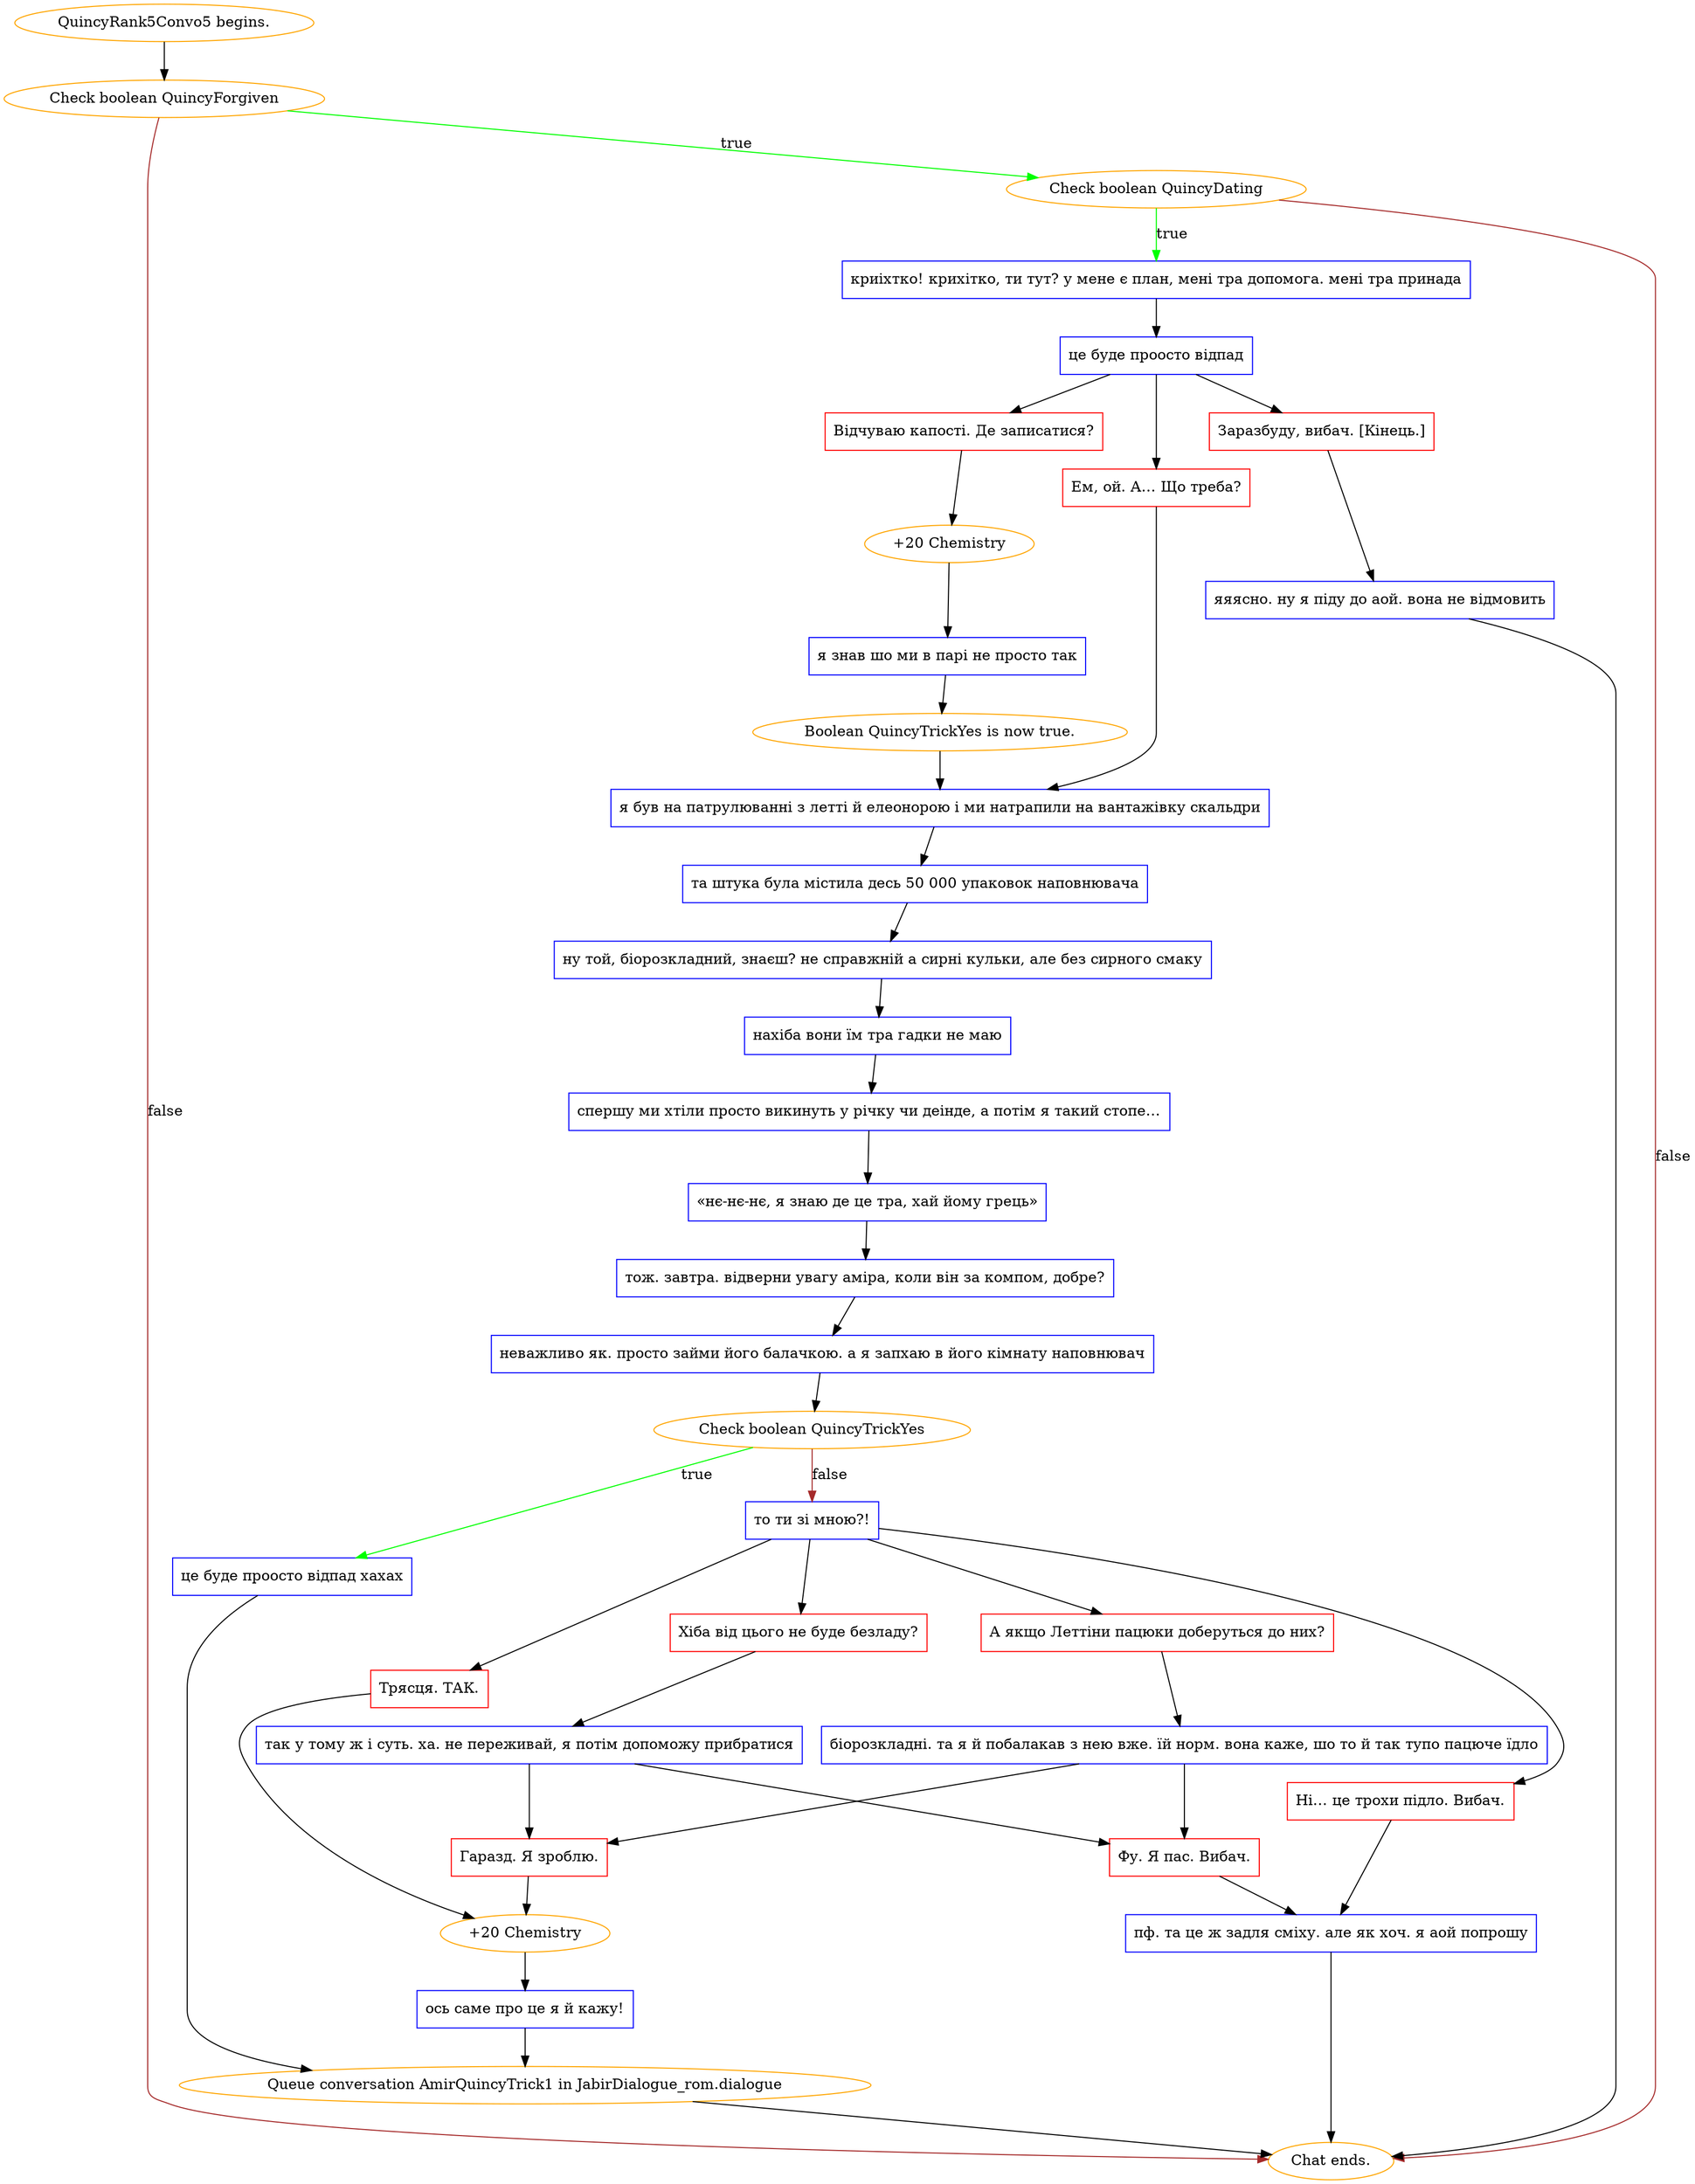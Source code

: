 digraph {
	"QuincyRank5Convo5 begins." [color=orange];
		"QuincyRank5Convo5 begins." -> j2406381004;
	j2406381004 [label="Check boolean QuincyForgiven",color=orange];
		j2406381004 -> j2463720372 [label=true,color=green];
		j2406381004 -> "Chat ends." [label=false,color=brown];
	j2463720372 [label="Check boolean QuincyDating",color=orange];
		j2463720372 -> j3148240109 [label=true,color=green];
		j2463720372 -> "Chat ends." [label=false,color=brown];
	"Chat ends." [color=orange];
	j3148240109 [label="криіхтко! крихітко, ти тут? у мене є план, мені тра допомога. мені тра принада",shape=box,color=blue];
		j3148240109 -> j247927539;
	j247927539 [label="це буде проосто відпад",shape=box,color=blue];
		j247927539 -> j148440223;
		j247927539 -> j664673717;
		j247927539 -> j2638117166;
	j148440223 [label="Відчуваю капості. Де записатися?",shape=box,color=red];
		j148440223 -> j959686542;
	j664673717 [label="Ем, ой. А… Що треба?",shape=box,color=red];
		j664673717 -> j3937631081;
	j2638117166 [label="Заразбуду, вибач. [Кінець.]",shape=box,color=red];
		j2638117166 -> j3674333886;
	j959686542 [label="+20 Chemistry",color=orange];
		j959686542 -> j1942984516;
	j3937631081 [label="я був на патрулюванні з летті й елеонорою і ми натрапили на вантажівку скальдри",shape=box,color=blue];
		j3937631081 -> j1937101241;
	j3674333886 [label="яяясно. ну я піду до аой. вона не відмовить",shape=box,color=blue];
		j3674333886 -> "Chat ends.";
	j1942984516 [label="я знав шо ми в парі не просто так",shape=box,color=blue];
		j1942984516 -> j704570370;
	j1937101241 [label="та штука була містила десь 50 000 упаковок наповнювача",shape=box,color=blue];
		j1937101241 -> j214422125;
	j704570370 [label="Boolean QuincyTrickYes is now true.",color=orange];
		j704570370 -> j3937631081;
	j214422125 [label="ну той, біорозкладний, знаєш? не справжній а сирні кульки, але без сирного смаку",shape=box,color=blue];
		j214422125 -> j2192578812;
	j2192578812 [label="нахіба вони їм тра гадки не маю",shape=box,color=blue];
		j2192578812 -> j413944054;
	j413944054 [label="спершу ми хтіли просто викинуть у річку чи деінде, а потім я такий стопе…",shape=box,color=blue];
		j413944054 -> j1563559360;
	j1563559360 [label="«нє-нє-нє, я знаю де це тра, хай йому грець»",shape=box,color=blue];
		j1563559360 -> j2972607173;
	j2972607173 [label="тож. завтра. відверни увагу аміра, коли він за компом, добре?",shape=box,color=blue];
		j2972607173 -> j2290401617;
	j2290401617 [label="неважливо як. просто займи його балачкою. а я запхаю в його кімнату наповнювач",shape=box,color=blue];
		j2290401617 -> j1473036272;
	j1473036272 [label="Check boolean QuincyTrickYes",color=orange];
		j1473036272 -> j1345648273 [label=true,color=green];
		j1473036272 -> j3491786218 [label=false,color=brown];
	j1345648273 [label="це буде проосто відпад хахах",shape=box,color=blue];
		j1345648273 -> "Initiate conversation AmirQuincyTrick1 in JabirDialogue_rom.dialogue";
	j3491786218 [label="то ти зі мною?!",shape=box,color=blue];
		j3491786218 -> j4193117019;
		j3491786218 -> j986328535;
		j3491786218 -> j2915254729;
		j3491786218 -> j4249255487;
	"Initiate conversation AmirQuincyTrick1 in JabirDialogue_rom.dialogue" [label="Queue conversation AmirQuincyTrick1 in JabirDialogue_rom.dialogue",color=orange];
		"Initiate conversation AmirQuincyTrick1 in JabirDialogue_rom.dialogue" -> "Chat ends.";
	j4193117019 [label="Трясця. ТАК.",shape=box,color=red];
		j4193117019 -> j1352292069;
	j986328535 [label="Хіба від цього не буде безладу?",shape=box,color=red];
		j986328535 -> j3783047226;
	j2915254729 [label="А якщо Леттіни пацюки доберуться до них?",shape=box,color=red];
		j2915254729 -> j1749534406;
	j4249255487 [label="Ні… це трохи підло. Вибач.",shape=box,color=red];
		j4249255487 -> j1193546780;
	j1352292069 [label="+20 Chemistry",color=orange];
		j1352292069 -> j445672451;
	j3783047226 [label="так у тому ж і суть. ха. не переживай, я потім допоможу прибратися",shape=box,color=blue];
		j3783047226 -> j2852786984;
		j3783047226 -> j2279706859;
	j1749534406 [label="біорозкладні. та я й побалакав з нею вже. їй норм. вона каже, шо то й так тупо пацюче їдло",shape=box,color=blue];
		j1749534406 -> j2852786984;
		j1749534406 -> j2279706859;
	j1193546780 [label="пф. та це ж задля сміху. але як хоч. я аой попрошу",shape=box,color=blue];
		j1193546780 -> "Chat ends.";
	j445672451 [label="ось саме про це я й кажу!",shape=box,color=blue];
		j445672451 -> "Initiate conversation AmirQuincyTrick1 in JabirDialogue_rom.dialogue";
	j2852786984 [label="Гаразд. Я зроблю.",shape=box,color=red];
		j2852786984 -> j1352292069;
	j2279706859 [label="Фу. Я пас. Вибач.",shape=box,color=red];
		j2279706859 -> j1193546780;
}